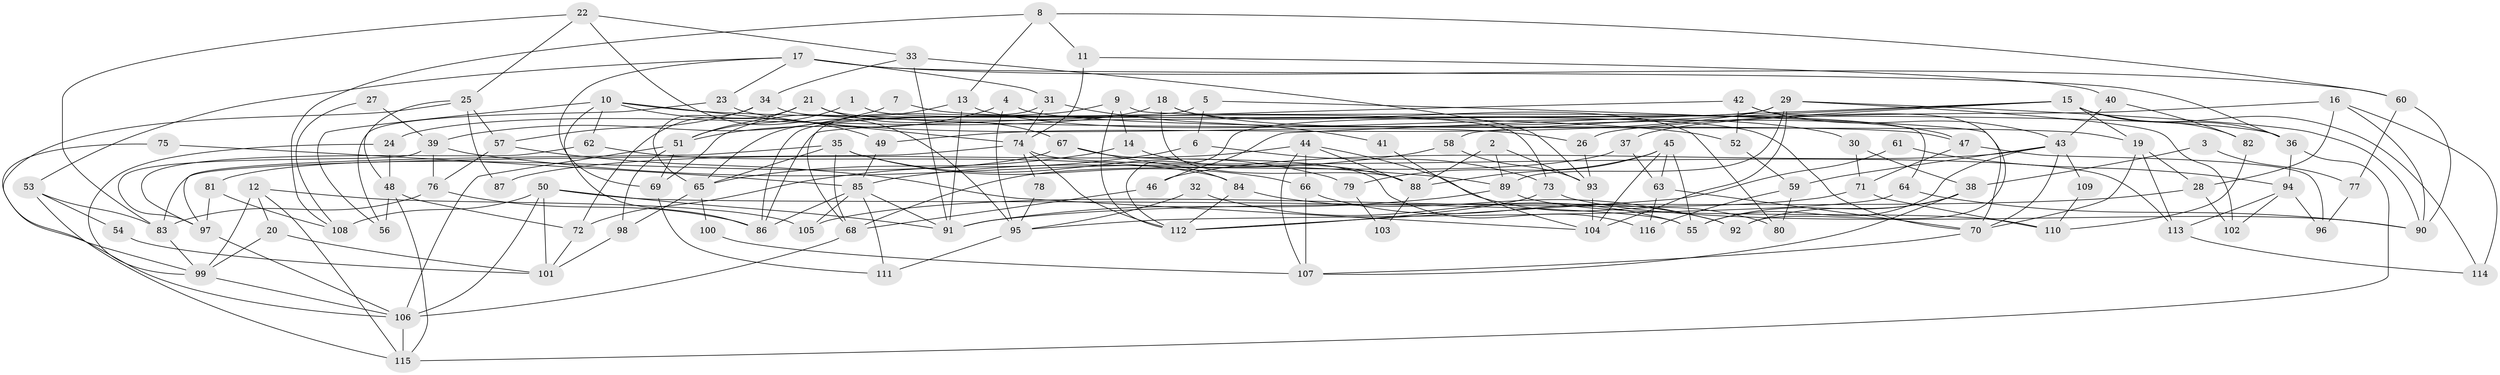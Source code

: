 // coarse degree distribution, {4: 0.14285714285714285, 3: 0.2077922077922078, 5: 0.23376623376623376, 6: 0.09090909090909091, 8: 0.12987012987012986, 9: 0.025974025974025976, 7: 0.07792207792207792, 2: 0.09090909090909091}
// Generated by graph-tools (version 1.1) at 2025/41/03/06/25 10:41:54]
// undirected, 116 vertices, 232 edges
graph export_dot {
graph [start="1"]
  node [color=gray90,style=filled];
  1;
  2;
  3;
  4;
  5;
  6;
  7;
  8;
  9;
  10;
  11;
  12;
  13;
  14;
  15;
  16;
  17;
  18;
  19;
  20;
  21;
  22;
  23;
  24;
  25;
  26;
  27;
  28;
  29;
  30;
  31;
  32;
  33;
  34;
  35;
  36;
  37;
  38;
  39;
  40;
  41;
  42;
  43;
  44;
  45;
  46;
  47;
  48;
  49;
  50;
  51;
  52;
  53;
  54;
  55;
  56;
  57;
  58;
  59;
  60;
  61;
  62;
  63;
  64;
  65;
  66;
  67;
  68;
  69;
  70;
  71;
  72;
  73;
  74;
  75;
  76;
  77;
  78;
  79;
  80;
  81;
  82;
  83;
  84;
  85;
  86;
  87;
  88;
  89;
  90;
  91;
  92;
  93;
  94;
  95;
  96;
  97;
  98;
  99;
  100;
  101;
  102;
  103;
  104;
  105;
  106;
  107;
  108;
  109;
  110;
  111;
  112;
  113;
  114;
  115;
  116;
  1 -- 73;
  1 -- 51;
  2 -- 89;
  2 -- 88;
  2 -- 93;
  3 -- 77;
  3 -- 38;
  4 -- 19;
  4 -- 51;
  4 -- 95;
  5 -- 70;
  5 -- 86;
  5 -- 6;
  6 -- 73;
  6 -- 72;
  7 -- 36;
  7 -- 39;
  8 -- 108;
  8 -- 11;
  8 -- 13;
  8 -- 60;
  9 -- 64;
  9 -- 112;
  9 -- 14;
  9 -- 65;
  10 -- 86;
  10 -- 49;
  10 -- 52;
  10 -- 56;
  10 -- 62;
  10 -- 74;
  11 -- 74;
  11 -- 40;
  12 -- 115;
  12 -- 99;
  12 -- 20;
  12 -- 105;
  13 -- 69;
  13 -- 30;
  13 -- 91;
  14 -- 88;
  14 -- 65;
  15 -- 26;
  15 -- 36;
  15 -- 19;
  15 -- 46;
  15 -- 58;
  15 -- 82;
  15 -- 114;
  16 -- 114;
  16 -- 28;
  16 -- 37;
  16 -- 90;
  17 -- 53;
  17 -- 60;
  17 -- 23;
  17 -- 31;
  17 -- 36;
  17 -- 69;
  18 -- 47;
  18 -- 80;
  18 -- 24;
  18 -- 88;
  19 -- 28;
  19 -- 70;
  19 -- 113;
  20 -- 99;
  20 -- 101;
  21 -- 51;
  21 -- 72;
  21 -- 47;
  21 -- 67;
  22 -- 83;
  22 -- 25;
  22 -- 33;
  22 -- 95;
  23 -- 56;
  23 -- 26;
  24 -- 48;
  24 -- 99;
  25 -- 99;
  25 -- 57;
  25 -- 48;
  25 -- 87;
  26 -- 93;
  27 -- 108;
  27 -- 39;
  28 -- 102;
  28 -- 91;
  29 -- 112;
  29 -- 104;
  29 -- 49;
  29 -- 89;
  29 -- 90;
  29 -- 102;
  30 -- 38;
  30 -- 71;
  31 -- 68;
  31 -- 41;
  31 -- 74;
  32 -- 55;
  32 -- 95;
  33 -- 91;
  33 -- 34;
  33 -- 93;
  34 -- 65;
  34 -- 57;
  34 -- 70;
  35 -- 65;
  35 -- 68;
  35 -- 66;
  35 -- 79;
  35 -- 97;
  36 -- 115;
  36 -- 94;
  37 -- 63;
  37 -- 68;
  38 -- 92;
  38 -- 107;
  38 -- 55;
  39 -- 89;
  39 -- 97;
  39 -- 76;
  40 -- 43;
  40 -- 82;
  41 -- 104;
  42 -- 43;
  42 -- 52;
  42 -- 86;
  42 -- 92;
  43 -- 70;
  43 -- 46;
  43 -- 55;
  43 -- 59;
  43 -- 109;
  44 -- 107;
  44 -- 88;
  44 -- 66;
  44 -- 80;
  44 -- 87;
  45 -- 55;
  45 -- 104;
  45 -- 63;
  45 -- 79;
  45 -- 88;
  46 -- 68;
  47 -- 71;
  47 -- 96;
  48 -- 72;
  48 -- 56;
  48 -- 115;
  49 -- 85;
  50 -- 55;
  50 -- 91;
  50 -- 101;
  50 -- 106;
  50 -- 108;
  51 -- 106;
  51 -- 98;
  51 -- 69;
  52 -- 59;
  53 -- 115;
  53 -- 83;
  53 -- 54;
  54 -- 101;
  57 -- 76;
  57 -- 104;
  58 -- 93;
  58 -- 85;
  59 -- 116;
  59 -- 80;
  60 -- 90;
  60 -- 77;
  61 -- 94;
  61 -- 112;
  62 -- 97;
  62 -- 84;
  63 -- 70;
  63 -- 116;
  64 -- 95;
  64 -- 90;
  65 -- 98;
  65 -- 100;
  66 -- 92;
  66 -- 107;
  67 -- 84;
  67 -- 81;
  67 -- 116;
  68 -- 106;
  69 -- 111;
  70 -- 107;
  71 -- 105;
  71 -- 110;
  72 -- 101;
  73 -- 90;
  73 -- 112;
  74 -- 78;
  74 -- 83;
  74 -- 112;
  74 -- 113;
  75 -- 106;
  75 -- 85;
  76 -- 86;
  76 -- 83;
  77 -- 96;
  78 -- 95;
  79 -- 103;
  81 -- 97;
  81 -- 108;
  82 -- 110;
  83 -- 99;
  84 -- 92;
  84 -- 112;
  85 -- 111;
  85 -- 86;
  85 -- 91;
  85 -- 105;
  88 -- 103;
  89 -- 91;
  89 -- 110;
  93 -- 104;
  94 -- 113;
  94 -- 96;
  94 -- 102;
  95 -- 111;
  97 -- 106;
  98 -- 101;
  99 -- 106;
  100 -- 107;
  106 -- 115;
  109 -- 110;
  113 -- 114;
}
